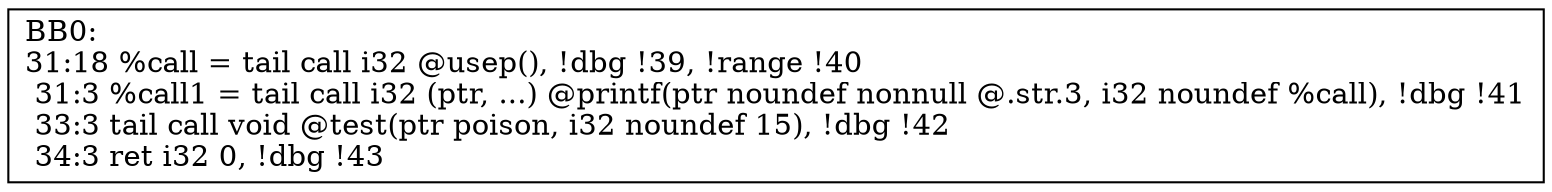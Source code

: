 digraph "CFG for'main' function" {
	BB0 [shape=record, label="{BB0:\l31:18   %call = tail call i32 @usep(), !dbg !39, !range !40\l 31:3   %call1 = tail call i32 (ptr, ...) @printf(ptr noundef nonnull @.str.3, i32 noundef %call), !dbg !41\l 33:3   tail call void @test(ptr poison, i32 noundef 15), !dbg !42\l 34:3   ret i32 0, !dbg !43\l }"];
}
